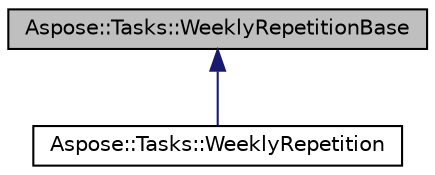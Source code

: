 digraph "Aspose::Tasks::WeeklyRepetitionBase"
{
 // LATEX_PDF_SIZE
  edge [fontname="Helvetica",fontsize="10",labelfontname="Helvetica",labelfontsize="10"];
  node [fontname="Helvetica",fontsize="10",shape=record];
  Node1 [label="Aspose::Tasks::WeeklyRepetitionBase",height=0.2,width=0.4,color="black", fillcolor="grey75", style="filled", fontcolor="black",tooltip="Represents a base class for repetitions in weekly recurrence pattern."];
  Node1 -> Node2 [dir="back",color="midnightblue",fontsize="10",style="solid",fontname="Helvetica"];
  Node2 [label="Aspose::Tasks::WeeklyRepetition",height=0.2,width=0.4,color="black", fillcolor="white", style="filled",URL="$class_aspose_1_1_tasks_1_1_weekly_repetition.html",tooltip="Represents a pattern which is based on weekdays."];
}
